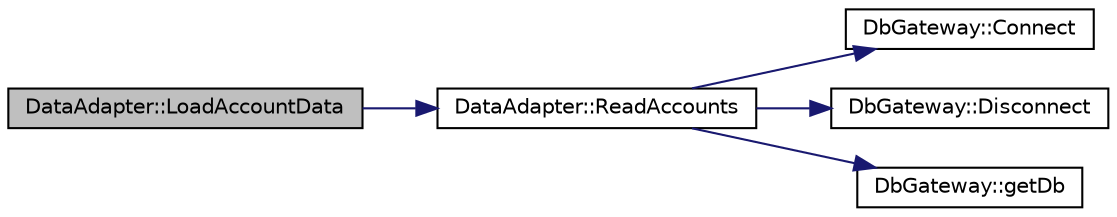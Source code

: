 digraph "DataAdapter::LoadAccountData"
{
 // LATEX_PDF_SIZE
  edge [fontname="Helvetica",fontsize="10",labelfontname="Helvetica",labelfontsize="10"];
  node [fontname="Helvetica",fontsize="10",shape=record];
  rankdir="LR";
  Node1 [label="DataAdapter::LoadAccountData",height=0.2,width=0.4,color="black", fillcolor="grey75", style="filled", fontcolor="black",tooltip="LoadAccountData load account details to the QTableView and account names to the QComboBox at the same..."];
  Node1 -> Node2 [color="midnightblue",fontsize="10",style="solid",fontname="Helvetica"];
  Node2 [label="DataAdapter::ReadAccounts",height=0.2,width=0.4,color="black", fillcolor="white", style="filled",URL="$class_data_adapter.html#aa2eb035404fb145b6215f33af3d708c0",tooltip="ReadAccounts loads account details to the QTableView model."];
  Node2 -> Node3 [color="midnightblue",fontsize="10",style="solid",fontname="Helvetica"];
  Node3 [label="DbGateway::Connect",height=0.2,width=0.4,color="black", fillcolor="white", style="filled",URL="$class_db_gateway.html#a0f140ea53b9f81c7ecadfb2f4e7710a7",tooltip=" "];
  Node2 -> Node4 [color="midnightblue",fontsize="10",style="solid",fontname="Helvetica"];
  Node4 [label="DbGateway::Disconnect",height=0.2,width=0.4,color="black", fillcolor="white", style="filled",URL="$class_db_gateway.html#a9013808dc47738faca00519117e539e3",tooltip=" "];
  Node2 -> Node5 [color="midnightblue",fontsize="10",style="solid",fontname="Helvetica"];
  Node5 [label="DbGateway::getDb",height=0.2,width=0.4,color="black", fillcolor="white", style="filled",URL="$class_db_gateway.html#ad1cd16826c95d69924b0a1db33af0da0",tooltip=" "];
}
